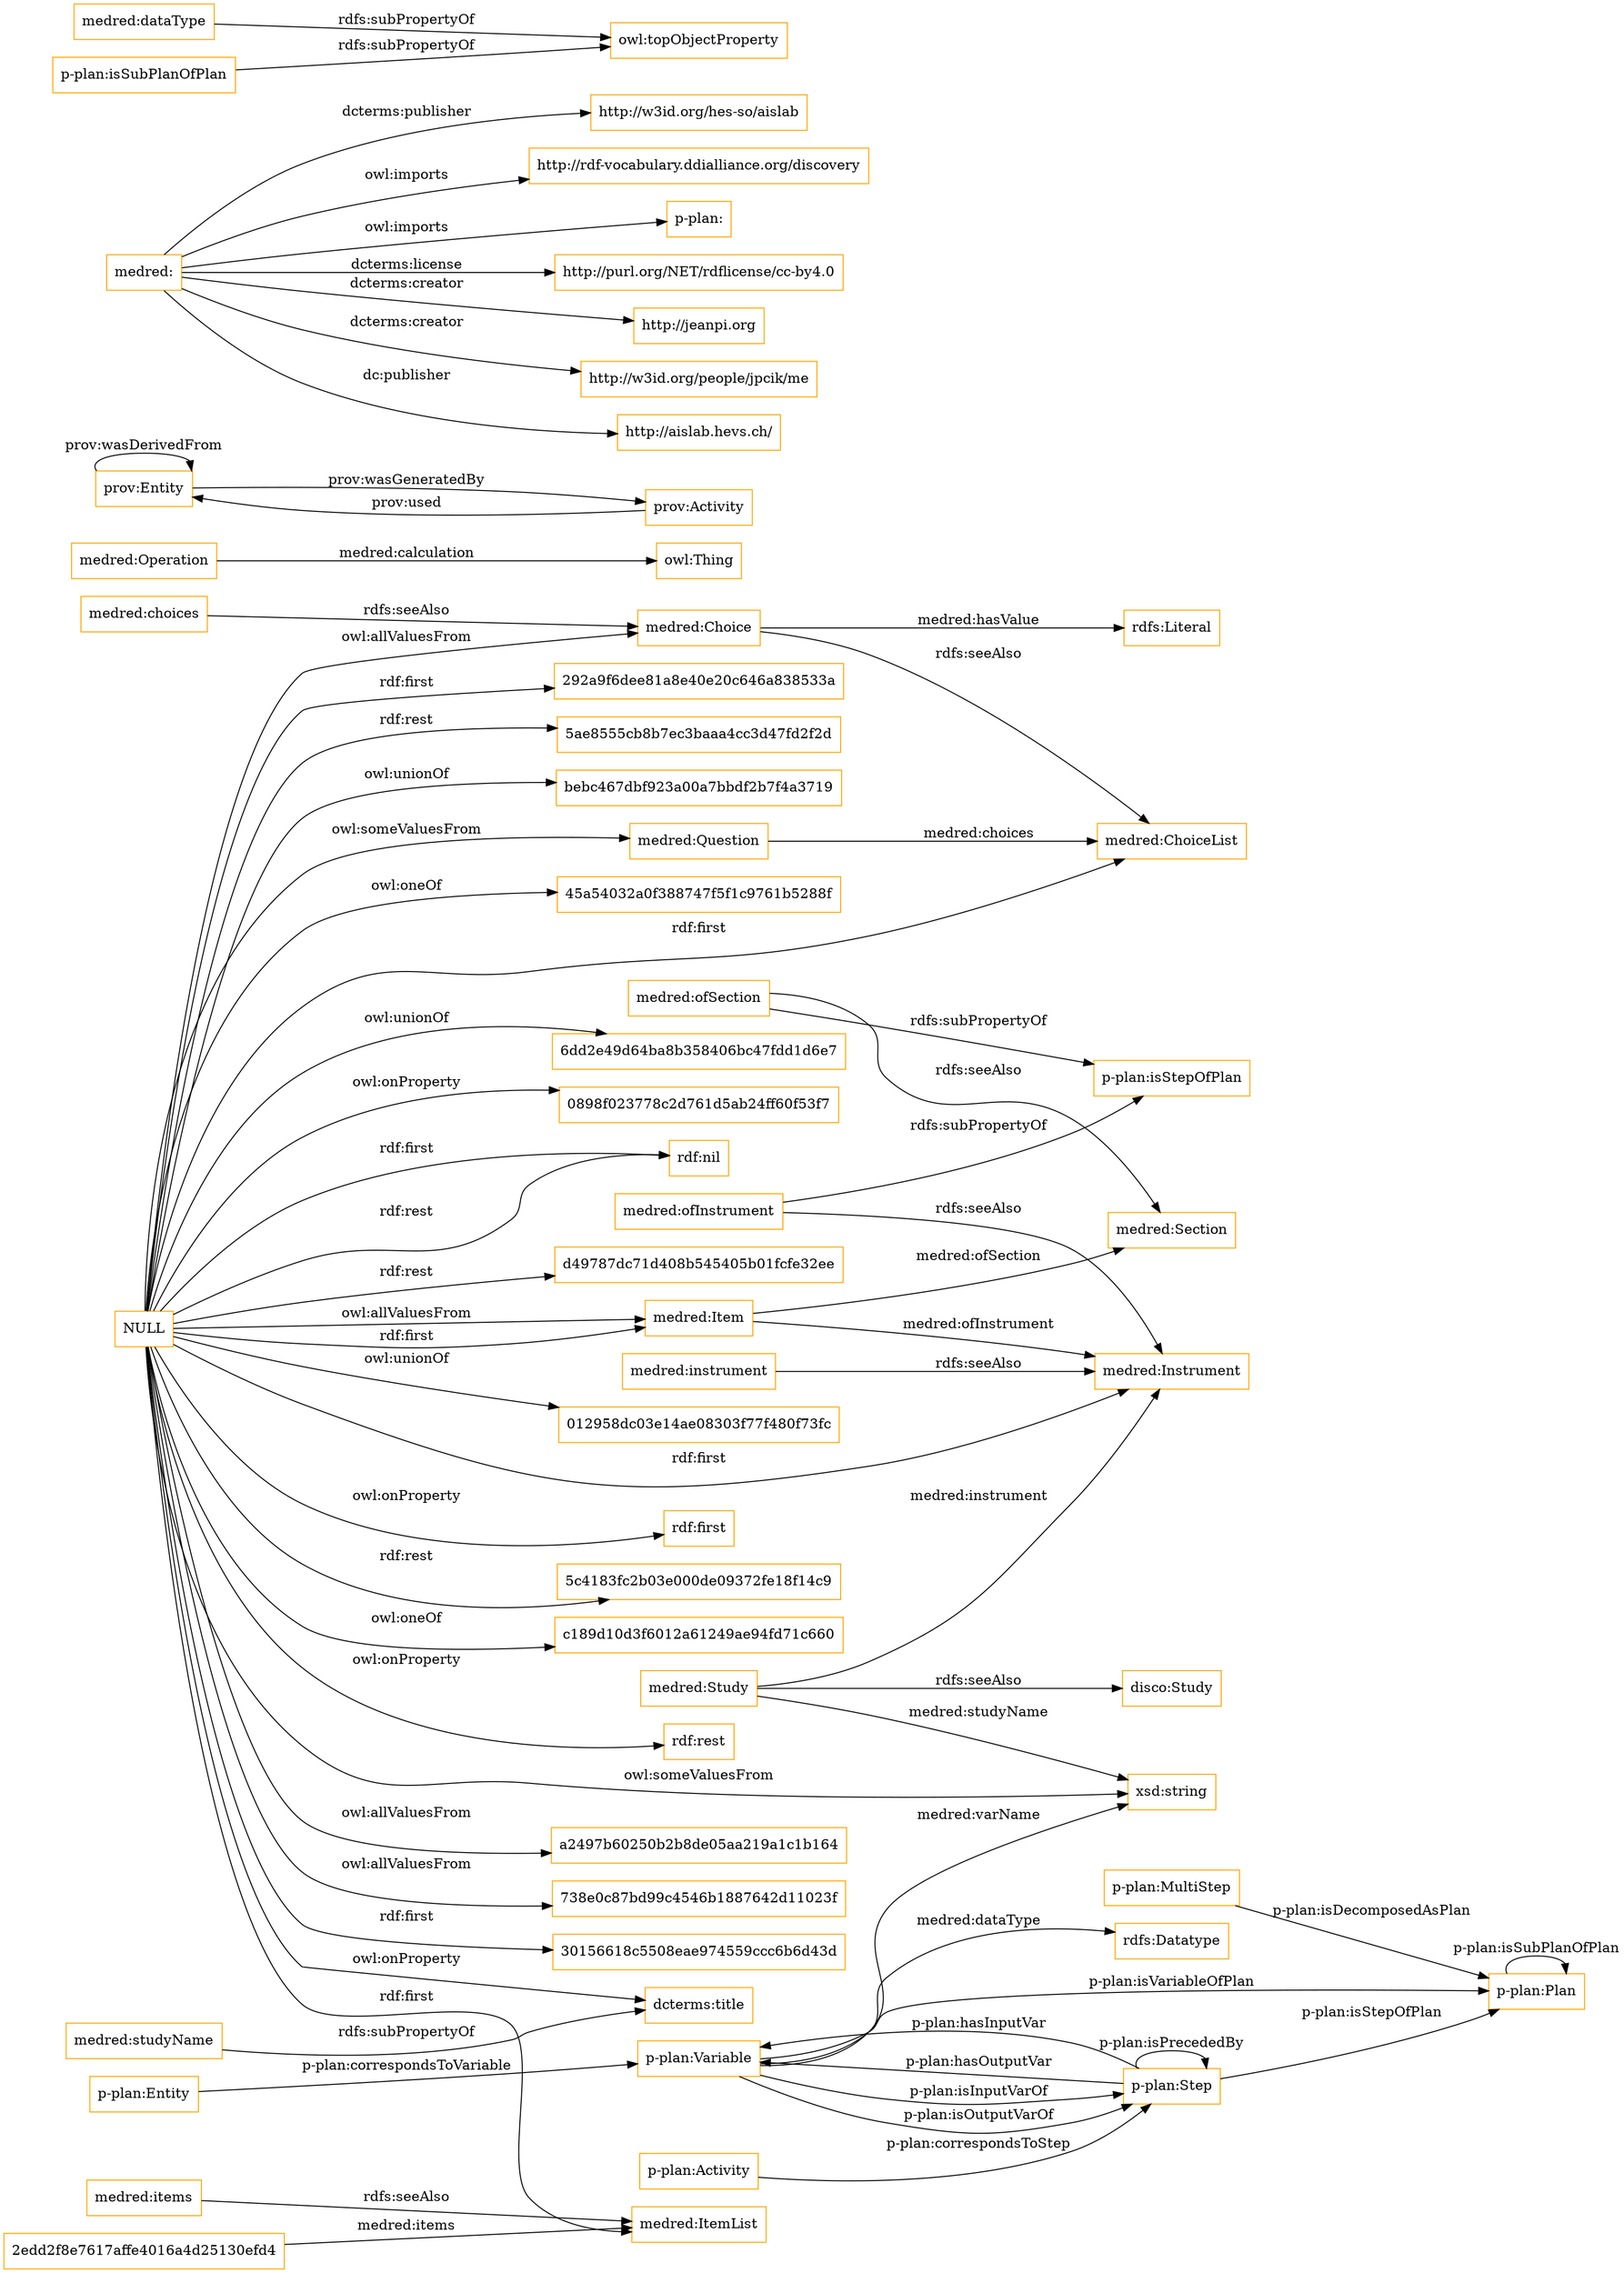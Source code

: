 digraph ar2dtool_diagram { 
rankdir=LR;
size="1501"
node [shape = rectangle, color="orange"]; "a2497b60250b2b8de05aa219a1c1b164" "medred:Question" "738e0c87bd99c4546b1887642d11023f" "medred:Instrument" "medred:Item" "30156618c5508eae974559ccc6b6d43d" "rdfs:Datatype" "medred:Study" "medred:ItemList" "medred:Section" "medred:ChoiceList" "medred:Choice" "medred:Operation" "292a9f6dee81a8e40e20c646a838533a" "2edd2f8e7617affe4016a4d25130efd4" "p-plan:MultiStep" "p-plan:Activity" "p-plan:Step" "p-plan:Entity" "prov:Entity" "p-plan:Plan" "prov:Activity" "p-plan:Variable" ; /*classes style*/
	"medred:" -> "http://w3id.org/hes-so/aislab" [ label = "dcterms:publisher" ];
	"medred:" -> "http://rdf-vocabulary.ddialliance.org/discovery" [ label = "owl:imports" ];
	"medred:" -> "p-plan:" [ label = "owl:imports" ];
	"medred:" -> "http://purl.org/NET/rdflicense/cc-by4.0" [ label = "dcterms:license" ];
	"medred:" -> "http://jeanpi.org" [ label = "dcterms:creator" ];
	"medred:" -> "http://w3id.org/people/jpcik/me" [ label = "dcterms:creator" ];
	"medred:" -> "http://aislab.hevs.ch/" [ label = "dc:publisher" ];
	"NULL" -> "5ae8555cb8b7ec3baaa4cc3d47fd2f2d" [ label = "rdf:rest" ];
	"NULL" -> "bebc467dbf923a00a7bbdf2b7f4a3719" [ label = "owl:unionOf" ];
	"NULL" -> "medred:Instrument" [ label = "rdf:first" ];
	"NULL" -> "738e0c87bd99c4546b1887642d11023f" [ label = "owl:allValuesFrom" ];
	"NULL" -> "xsd:string" [ label = "owl:someValuesFrom" ];
	"NULL" -> "292a9f6dee81a8e40e20c646a838533a" [ label = "rdf:first" ];
	"NULL" -> "45a54032a0f388747f5f1c9761b5288f" [ label = "owl:oneOf" ];
	"NULL" -> "medred:ChoiceList" [ label = "rdf:first" ];
	"NULL" -> "dcterms:title" [ label = "owl:onProperty" ];
	"NULL" -> "medred:ItemList" [ label = "rdf:first" ];
	"NULL" -> "30156618c5508eae974559ccc6b6d43d" [ label = "rdf:first" ];
	"NULL" -> "medred:Question" [ label = "owl:someValuesFrom" ];
	"NULL" -> "medred:Item" [ label = "owl:allValuesFrom" ];
	"NULL" -> "6dd2e49d64ba8b358406bc47fdd1d6e7" [ label = "owl:unionOf" ];
	"NULL" -> "0898f023778c2d761d5ab24ff60f53f7" [ label = "owl:onProperty" ];
	"NULL" -> "rdf:nil" [ label = "rdf:first" ];
	"NULL" -> "rdf:nil" [ label = "rdf:rest" ];
	"NULL" -> "medred:Item" [ label = "rdf:first" ];
	"NULL" -> "medred:Choice" [ label = "owl:allValuesFrom" ];
	"NULL" -> "d49787dc71d408b545405b01fcfe32ee" [ label = "rdf:rest" ];
	"NULL" -> "012958dc03e14ae08303f77f480f73fc" [ label = "owl:unionOf" ];
	"NULL" -> "rdf:first" [ label = "owl:onProperty" ];
	"NULL" -> "5c4183fc2b03e000de09372fe18f14c9" [ label = "rdf:rest" ];
	"NULL" -> "c189d10d3f6012a61249ae94fd71c660" [ label = "owl:oneOf" ];
	"NULL" -> "a2497b60250b2b8de05aa219a1c1b164" [ label = "owl:allValuesFrom" ];
	"NULL" -> "rdf:rest" [ label = "owl:onProperty" ];
	"medred:items" -> "medred:ItemList" [ label = "rdfs:seeAlso" ];
	"medred:ofInstrument" -> "medred:Instrument" [ label = "rdfs:seeAlso" ];
	"medred:ofInstrument" -> "p-plan:isStepOfPlan" [ label = "rdfs:subPropertyOf" ];
	"medred:instrument" -> "medred:Instrument" [ label = "rdfs:seeAlso" ];
	"medred:Study" -> "disco:Study" [ label = "rdfs:seeAlso" ];
	"medred:choices" -> "medred:Choice" [ label = "rdfs:seeAlso" ];
	"medred:ofSection" -> "medred:Section" [ label = "rdfs:seeAlso" ];
	"medred:ofSection" -> "p-plan:isStepOfPlan" [ label = "rdfs:subPropertyOf" ];
	"medred:Choice" -> "medred:ChoiceList" [ label = "rdfs:seeAlso" ];
	"medred:studyName" -> "dcterms:title" [ label = "rdfs:subPropertyOf" ];
	"medred:dataType" -> "owl:topObjectProperty" [ label = "rdfs:subPropertyOf" ];
	"p-plan:isSubPlanOfPlan" -> "owl:topObjectProperty" [ label = "rdfs:subPropertyOf" ];
	"p-plan:Plan" -> "p-plan:Plan" [ label = "p-plan:isSubPlanOfPlan" ];
	"prov:Entity" -> "prov:Entity" [ label = "prov:wasDerivedFrom" ];
	"prov:Entity" -> "prov:Activity" [ label = "prov:wasGeneratedBy" ];
	"p-plan:Step" -> "p-plan:Plan" [ label = "p-plan:isStepOfPlan" ];
	"p-plan:Variable" -> "p-plan:Plan" [ label = "p-plan:isVariableOfPlan" ];
	"p-plan:Step" -> "p-plan:Variable" [ label = "p-plan:hasInputVar" ];
	"p-plan:Step" -> "p-plan:Step" [ label = "p-plan:isPrecededBy" ];
	"2edd2f8e7617affe4016a4d25130efd4" -> "medred:ItemList" [ label = "medred:items" ];
	"medred:Study" -> "xsd:string" [ label = "medred:studyName" ];
	"p-plan:MultiStep" -> "p-plan:Plan" [ label = "p-plan:isDecomposedAsPlan" ];
	"p-plan:Step" -> "p-plan:Variable" [ label = "p-plan:hasOutputVar" ];
	"medred:Item" -> "medred:Instrument" [ label = "medred:ofInstrument" ];
	"medred:Study" -> "medred:Instrument" [ label = "medred:instrument" ];
	"p-plan:Variable" -> "xsd:string" [ label = "medred:varName" ];
	"p-plan:Variable" -> "rdfs:Datatype" [ label = "medred:dataType" ];
	"p-plan:Activity" -> "p-plan:Step" [ label = "p-plan:correspondsToStep" ];
	"medred:Question" -> "medred:ChoiceList" [ label = "medred:choices" ];
	"p-plan:Entity" -> "p-plan:Variable" [ label = "p-plan:correspondsToVariable" ];
	"prov:Activity" -> "prov:Entity" [ label = "prov:used" ];
	"p-plan:Variable" -> "p-plan:Step" [ label = "p-plan:isInputVarOf" ];
	"medred:Item" -> "medred:Section" [ label = "medred:ofSection" ];
	"p-plan:Variable" -> "p-plan:Step" [ label = "p-plan:isOutputVarOf" ];
	"medred:Operation" -> "owl:Thing" [ label = "medred:calculation" ];
	"medred:Choice" -> "rdfs:Literal" [ label = "medred:hasValue" ];

}
